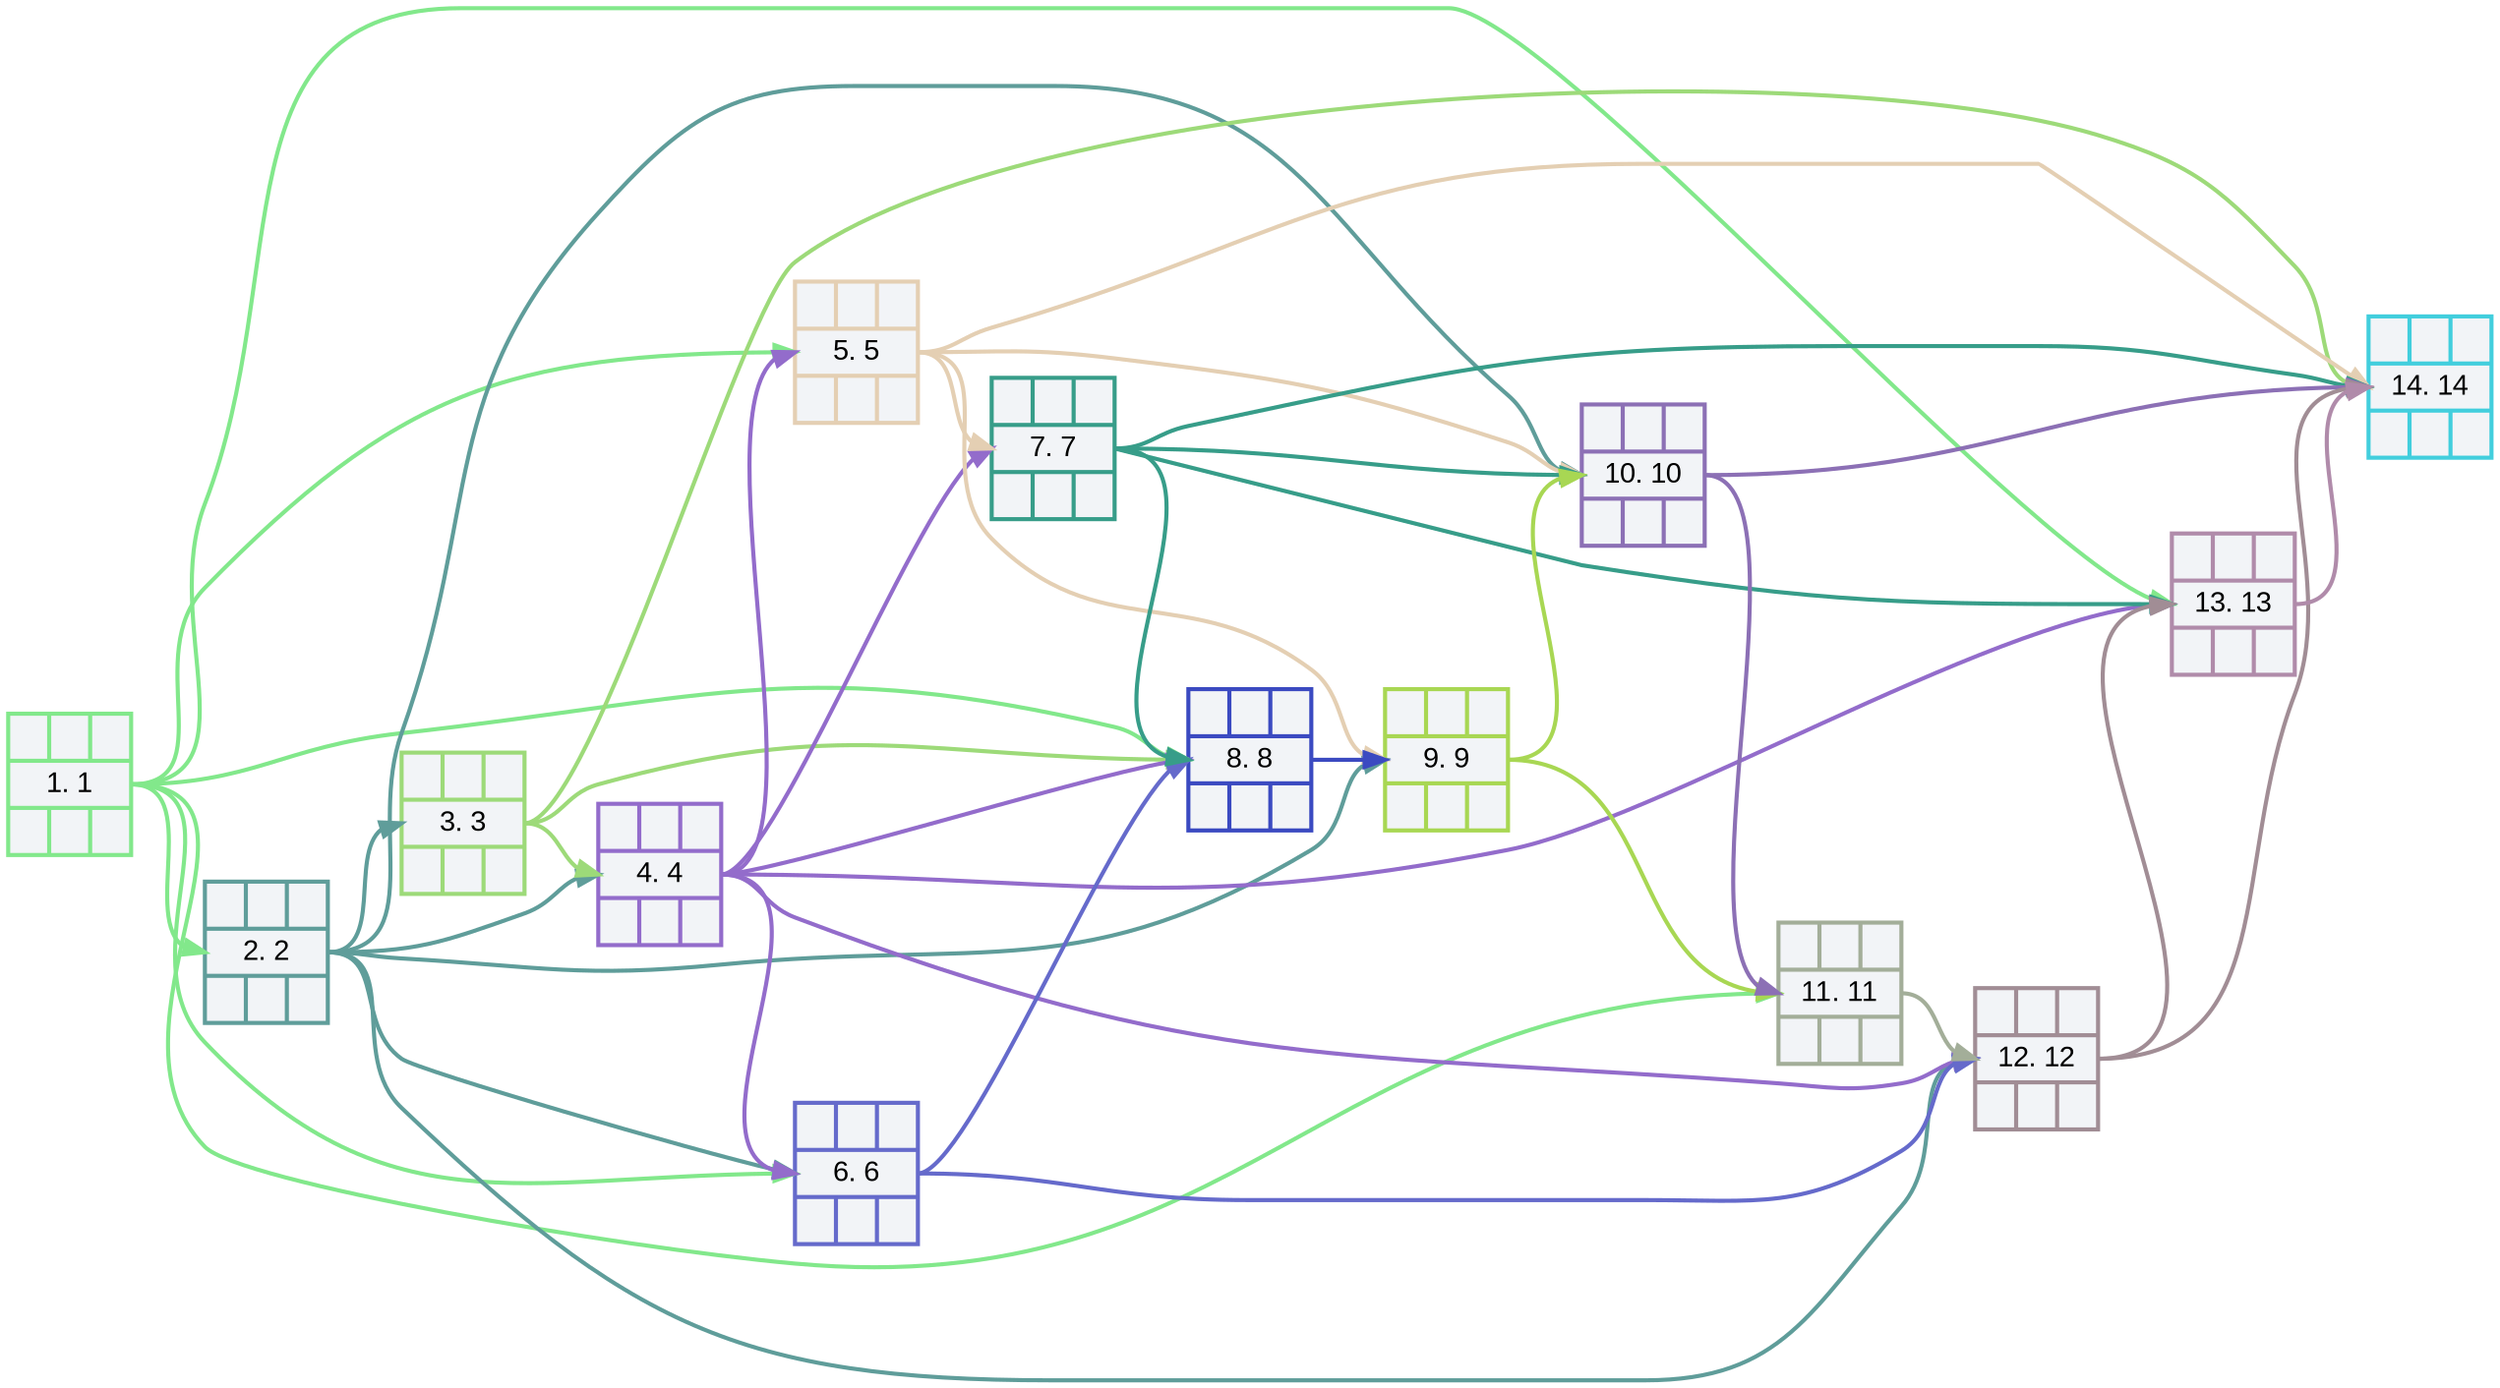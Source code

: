         digraph NetworkGraph01
        {
           //graph [charset = "utf8"]
           rankdir = LR
           layout = dot
           splines = spline
           node [style = "filled, bold", fillcolor = "#f2f4f7", fontname = "Arial"]
           edge [penwidth = 2]
           v1 [fontname = "Arial",color = "#82e88b", shape = record, label = "{  |  |  } |  <mI1> 1. 1 | { |  |  }"]
   v2 [fontname = "Arial",color = "#5f9d9a", shape = record, label = "{  |  |  } |  <mI2> 2. 2 | { |  |  }"]
   v3 [fontname = "Arial",color = "#9dda79", shape = record, label = "{  |  |  } |  <mI3> 3. 3 | { |  |  }"]
   v4 [fontname = "Arial",color = "#936ccb", shape = record, label = "{  |  |  } |  <mI4> 4. 4 | { |  |  }"]
   v5 [fontname = "Arial",color = "#e4cfb3", shape = record, label = "{  |  |  } |  <mI5> 5. 5 | { |  |  }"]
   v6 [fontname = "Arial",color = "#656acb", shape = record, label = "{  |  |  } |  <mI6> 6. 6 | { |  |  }"]
   v7 [fontname = "Arial",color = "#379d89", shape = record, label = "{  |  |  } |  <mI7> 7. 7 | { |  |  }"]
   v8 [fontname = "Arial",color = "#3b4ac1", shape = record, label = "{  |  |  } |  <mI8> 8. 8 | { |  |  }"]
   v9 [fontname = "Arial",color = "#a8d753", shape = record, label = "{  |  |  } |  <mI9> 9. 9 | { |  |  }"]
   v10 [fontname = "Arial",color = "#8c70b5", shape = record, label = "{  |  |  } |  <mI10> 10. 10 | { |  |  }"]
   v11 [fontname = "Arial",color = "#a3ae99", shape = record, label = "{  |  |  } |  <mI11> 11. 11 | { |  |  }"]
   v12 [fontname = "Arial",color = "#a18d95", shape = record, label = "{  |  |  } |  <mI12> 12. 12 | { |  |  }"]
   v13 [fontname = "Arial",color = "#b08baa", shape = record, label = "{  |  |  } |  <mI13> 13. 13 | { |  |  }"]
   v14 [fontname = "Arial",color = "#42cedd", shape = record, label = "{  |  |  } |  <mI14> 14. 14 | { |  |  }"]
   v7:<mI7> -> v10:<mI10> [color = "#379d89"]
   v9:<mI9> -> v10:<mI10> [color = "#a8d753"]
   v9:<mI9> -> v11:<mI11> [color = "#a8d753"]
   v7:<mI7> -> v14:<mI14> [color = "#379d89"]
   v5:<mI5> -> v14:<mI14> [color = "#e4cfb3"]
   v4:<mI4> -> v12:<mI12> [color = "#936ccb"]
   v2:<mI2> -> v10:<mI10> [color = "#5f9d9a"]
   v5:<mI5> -> v10:<mI10> [color = "#e4cfb3"]
   v6:<mI6> -> v12:<mI12> [color = "#656acb"]
   v7:<mI7> -> v13:<mI13> [color = "#379d89"]
   v2:<mI2> -> v12:<mI12> [color = "#5f9d9a"]
   v1:<mI1> -> v11:<mI11> [color = "#82e88b"]
   v1:<mI1> -> v13:<mI13> [color = "#82e88b"]
   v3:<mI3> -> v14:<mI14> [color = "#9dda79"]
   v4:<mI4> -> v13:<mI13> [color = "#936ccb"]
   v1:<mI1> -> v2:<mI2> [color = "#82e88b"]
   v2:<mI2> -> v3:<mI3> [color = "#5f9d9a"]
   v2:<mI2> -> v4:<mI4> [color = "#5f9d9a"]
   v3:<mI3> -> v4:<mI4> [color = "#9dda79"]
   v4:<mI4> -> v5:<mI5> [color = "#936ccb"]
   v1:<mI1> -> v5:<mI5> [color = "#82e88b"]
   v4:<mI4> -> v6:<mI6> [color = "#936ccb"]
   v1:<mI1> -> v6:<mI6> [color = "#82e88b"]
   v2:<mI2> -> v6:<mI6> [color = "#5f9d9a"]
   v4:<mI4> -> v7:<mI7> [color = "#936ccb"]
   v5:<mI5> -> v7:<mI7> [color = "#e4cfb3"]
   v3:<mI3> -> v8:<mI8> [color = "#9dda79"]
   v4:<mI4> -> v8:<mI8> [color = "#936ccb"]
   v6:<mI6> -> v8:<mI8> [color = "#656acb"]
   v7:<mI7> -> v8:<mI8> [color = "#379d89"]
   v1:<mI1> -> v8:<mI8> [color = "#82e88b"]
   v5:<mI5> -> v9:<mI9> [color = "#e4cfb3"]
   v8:<mI8> -> v9:<mI9> [color = "#3b4ac1"]
   v2:<mI2> -> v9:<mI9> [color = "#5f9d9a"]
   v10:<mI10> -> v11:<mI11> [color = "#8c70b5"]
   v11:<mI11> -> v12:<mI12> [color = "#a3ae99"]
   v12:<mI12> -> v13:<mI13> [color = "#a18d95"]
   v13:<mI13> -> v14:<mI14> [color = "#b08baa"]
   v12:<mI12> -> v14:<mI14> [color = "#a18d95"]
   v10:<mI10> -> v14:<mI14> [color = "#8c70b5"]

}